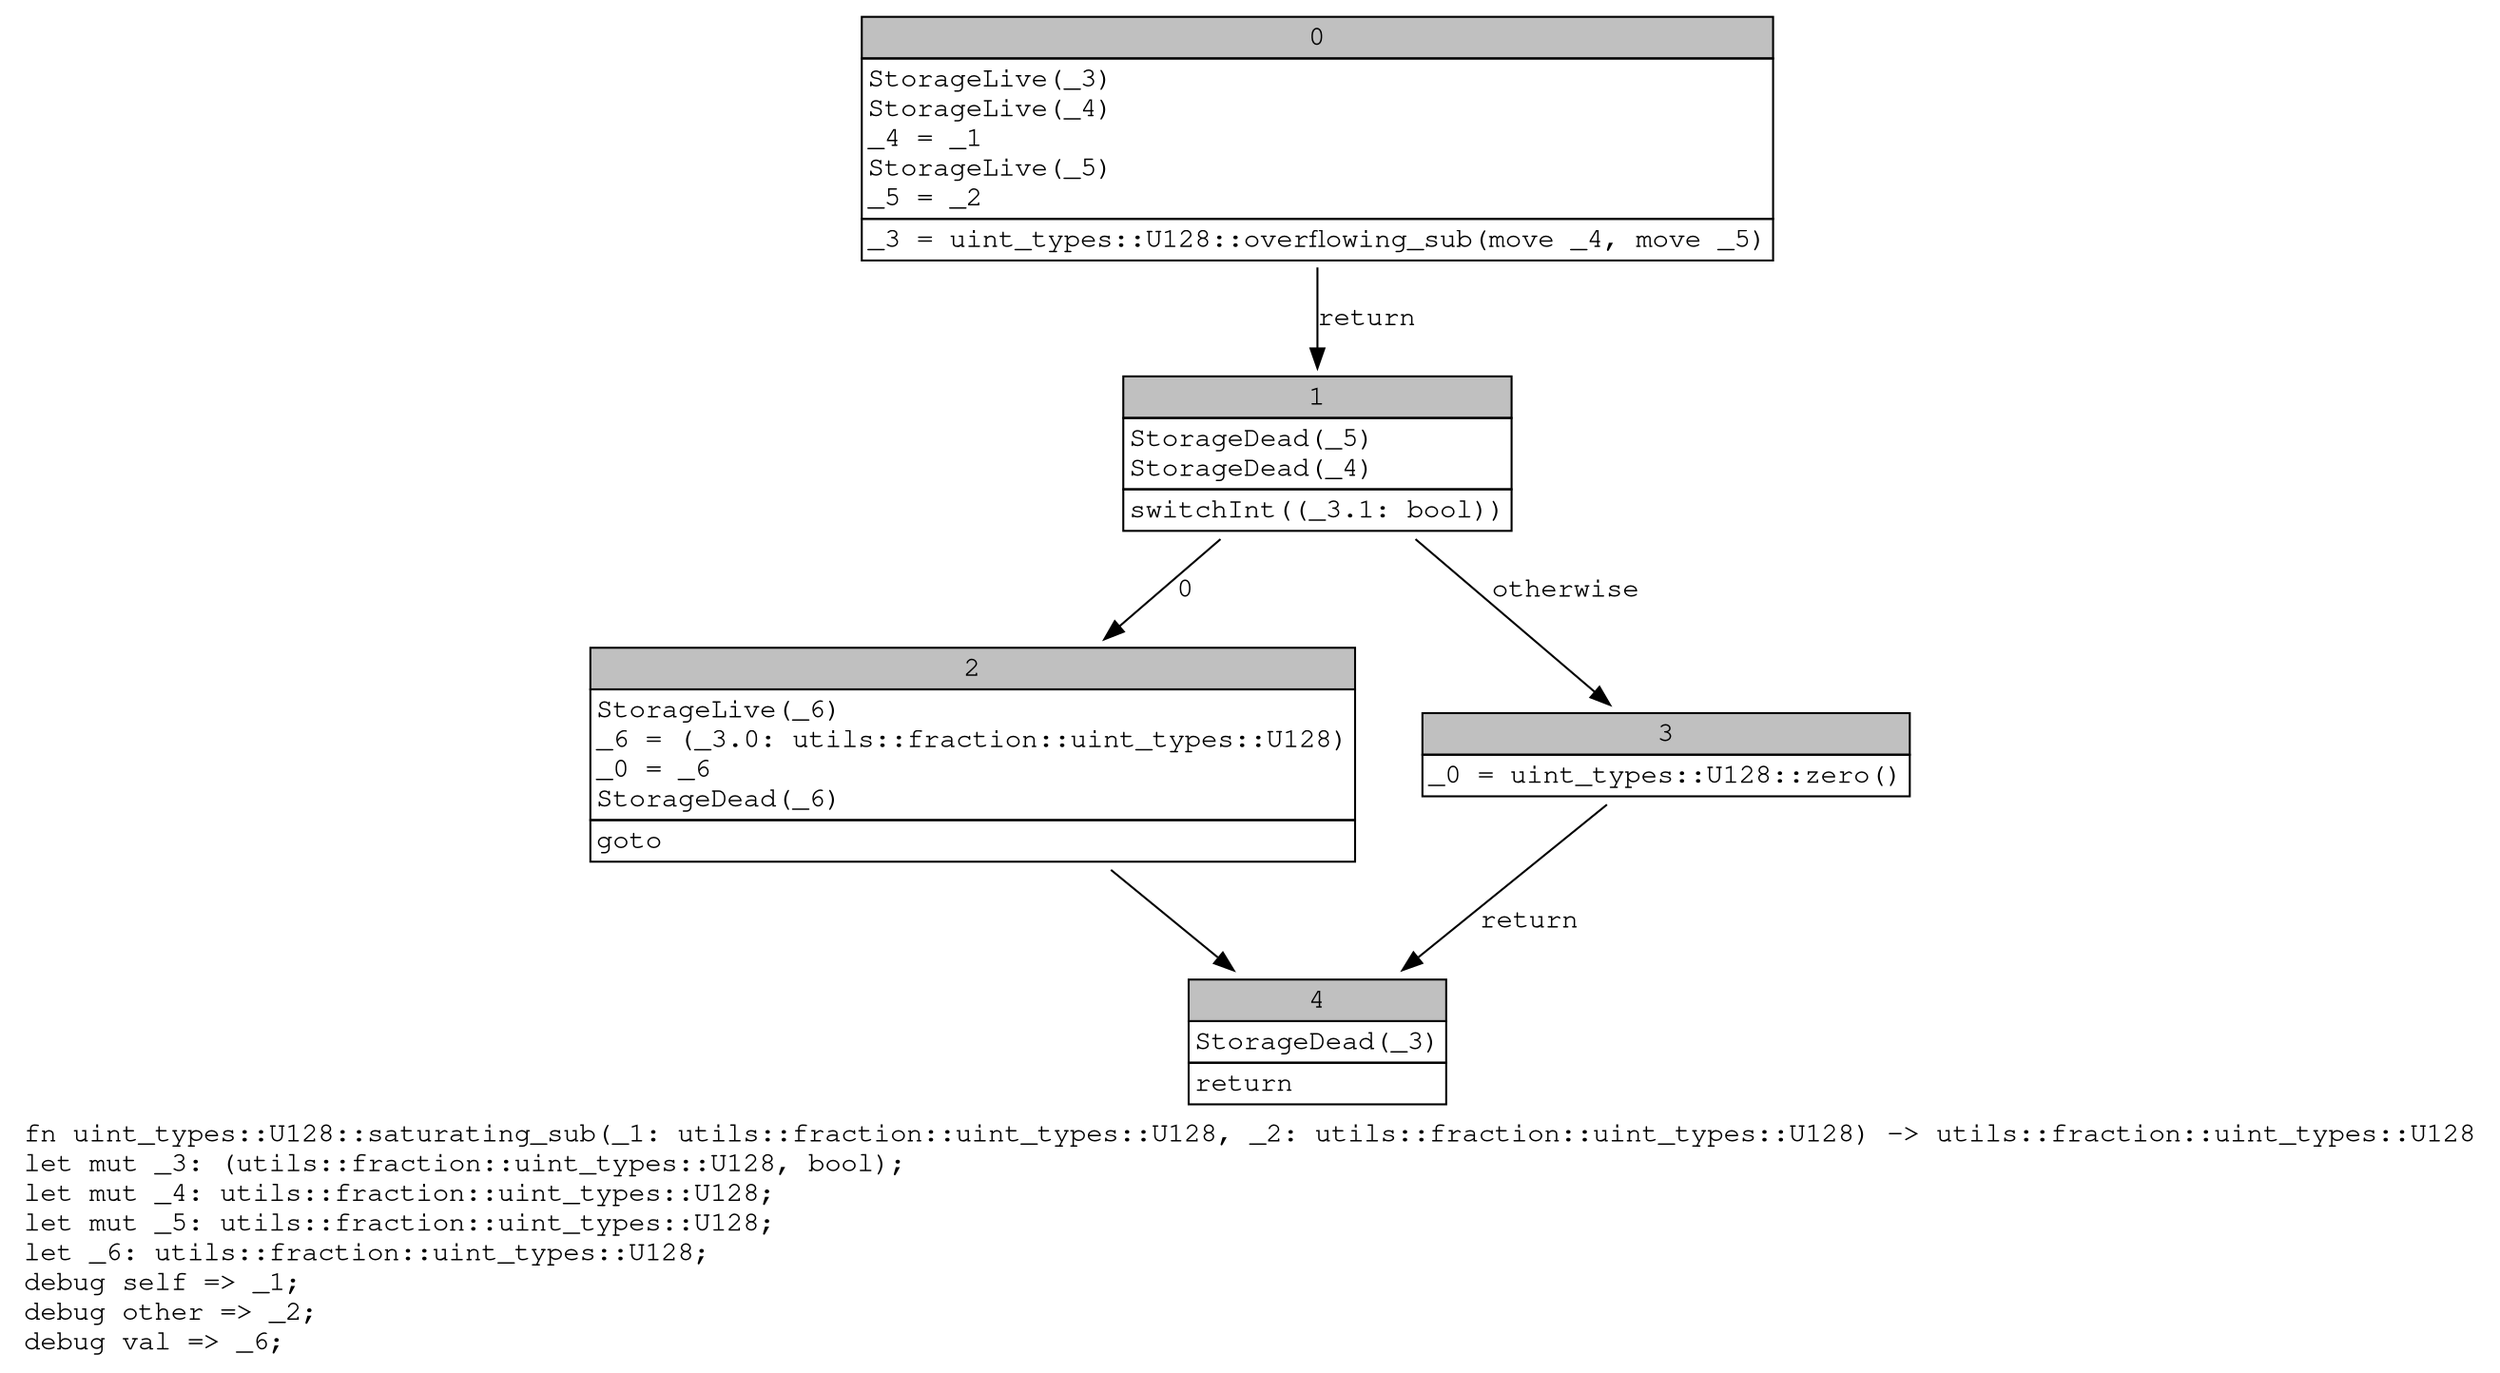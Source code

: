 digraph Mir_0_11916 {
    graph [fontname="Courier, monospace"];
    node [fontname="Courier, monospace"];
    edge [fontname="Courier, monospace"];
    label=<fn uint_types::U128::saturating_sub(_1: utils::fraction::uint_types::U128, _2: utils::fraction::uint_types::U128) -&gt; utils::fraction::uint_types::U128<br align="left"/>let mut _3: (utils::fraction::uint_types::U128, bool);<br align="left"/>let mut _4: utils::fraction::uint_types::U128;<br align="left"/>let mut _5: utils::fraction::uint_types::U128;<br align="left"/>let _6: utils::fraction::uint_types::U128;<br align="left"/>debug self =&gt; _1;<br align="left"/>debug other =&gt; _2;<br align="left"/>debug val =&gt; _6;<br align="left"/>>;
    bb0__0_11916 [shape="none", label=<<table border="0" cellborder="1" cellspacing="0"><tr><td bgcolor="gray" align="center" colspan="1">0</td></tr><tr><td align="left" balign="left">StorageLive(_3)<br/>StorageLive(_4)<br/>_4 = _1<br/>StorageLive(_5)<br/>_5 = _2<br/></td></tr><tr><td align="left">_3 = uint_types::U128::overflowing_sub(move _4, move _5)</td></tr></table>>];
    bb1__0_11916 [shape="none", label=<<table border="0" cellborder="1" cellspacing="0"><tr><td bgcolor="gray" align="center" colspan="1">1</td></tr><tr><td align="left" balign="left">StorageDead(_5)<br/>StorageDead(_4)<br/></td></tr><tr><td align="left">switchInt((_3.1: bool))</td></tr></table>>];
    bb2__0_11916 [shape="none", label=<<table border="0" cellborder="1" cellspacing="0"><tr><td bgcolor="gray" align="center" colspan="1">2</td></tr><tr><td align="left" balign="left">StorageLive(_6)<br/>_6 = (_3.0: utils::fraction::uint_types::U128)<br/>_0 = _6<br/>StorageDead(_6)<br/></td></tr><tr><td align="left">goto</td></tr></table>>];
    bb3__0_11916 [shape="none", label=<<table border="0" cellborder="1" cellspacing="0"><tr><td bgcolor="gray" align="center" colspan="1">3</td></tr><tr><td align="left">_0 = uint_types::U128::zero()</td></tr></table>>];
    bb4__0_11916 [shape="none", label=<<table border="0" cellborder="1" cellspacing="0"><tr><td bgcolor="gray" align="center" colspan="1">4</td></tr><tr><td align="left" balign="left">StorageDead(_3)<br/></td></tr><tr><td align="left">return</td></tr></table>>];
    bb0__0_11916 -> bb1__0_11916 [label="return"];
    bb1__0_11916 -> bb2__0_11916 [label="0"];
    bb1__0_11916 -> bb3__0_11916 [label="otherwise"];
    bb2__0_11916 -> bb4__0_11916 [label=""];
    bb3__0_11916 -> bb4__0_11916 [label="return"];
}
